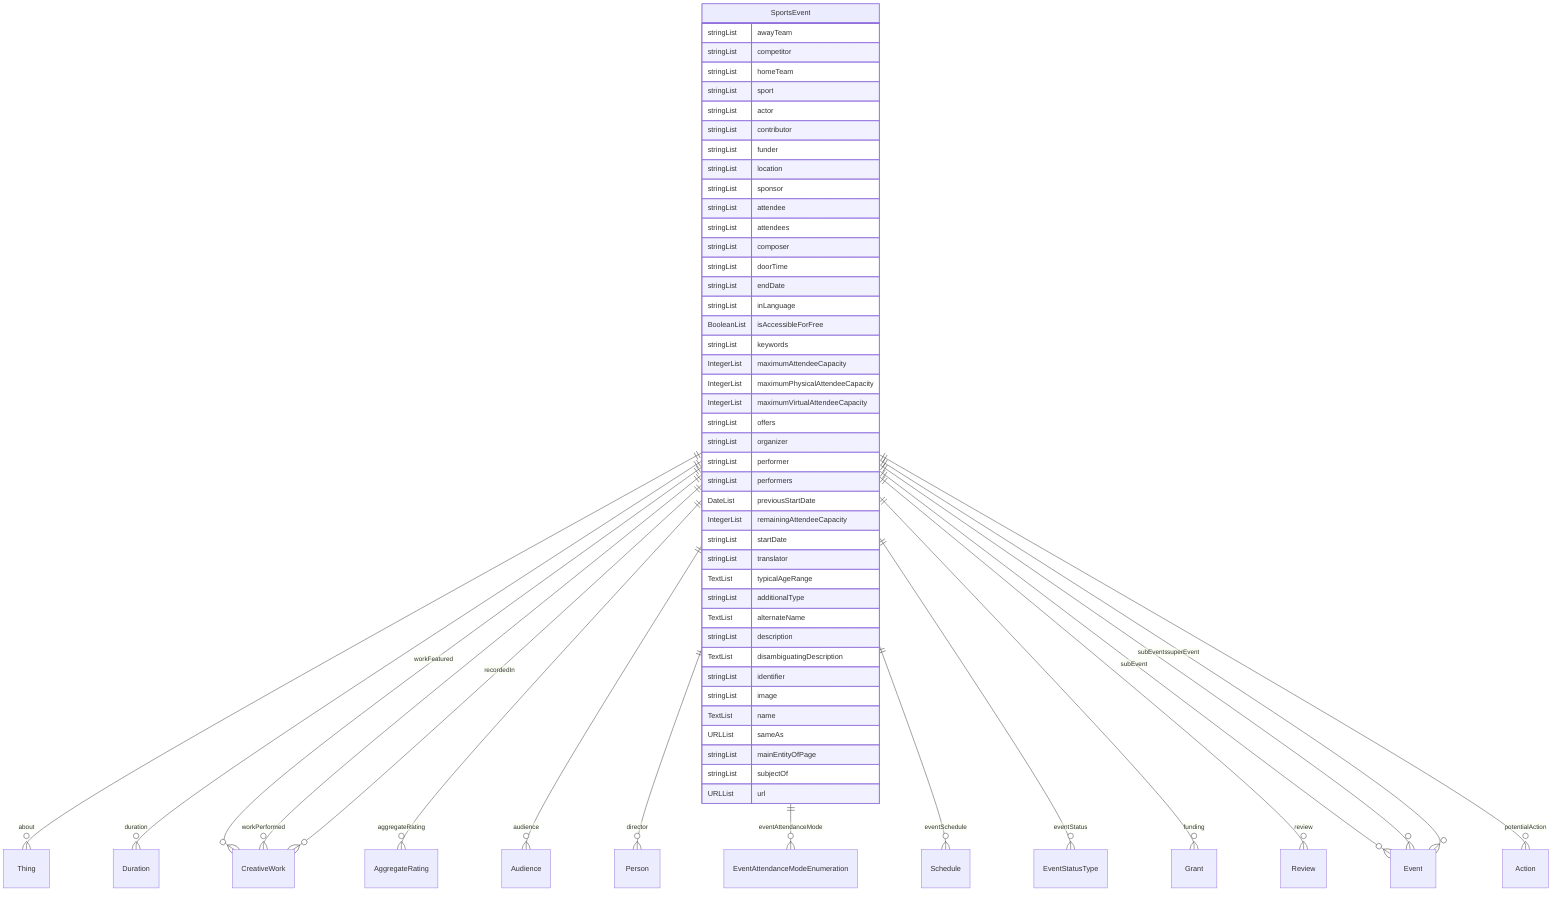 erDiagram
SportsEvent {
    stringList awayTeam  
    stringList competitor  
    stringList homeTeam  
    stringList sport  
    stringList actor  
    stringList contributor  
    stringList funder  
    stringList location  
    stringList sponsor  
    stringList attendee  
    stringList attendees  
    stringList composer  
    stringList doorTime  
    stringList endDate  
    stringList inLanguage  
    BooleanList isAccessibleForFree  
    stringList keywords  
    IntegerList maximumAttendeeCapacity  
    IntegerList maximumPhysicalAttendeeCapacity  
    IntegerList maximumVirtualAttendeeCapacity  
    stringList offers  
    stringList organizer  
    stringList performer  
    stringList performers  
    DateList previousStartDate  
    IntegerList remainingAttendeeCapacity  
    stringList startDate  
    stringList translator  
    TextList typicalAgeRange  
    stringList additionalType  
    TextList alternateName  
    stringList description  
    TextList disambiguatingDescription  
    stringList identifier  
    stringList image  
    TextList name  
    URLList sameAs  
    stringList mainEntityOfPage  
    stringList subjectOf  
    URLList url  
}

SportsEvent ||--}o Thing : "about"
SportsEvent ||--}o Duration : "duration"
SportsEvent ||--}o CreativeWork : "workFeatured"
SportsEvent ||--}o CreativeWork : "workPerformed"
SportsEvent ||--}o AggregateRating : "aggregateRating"
SportsEvent ||--}o Audience : "audience"
SportsEvent ||--}o Person : "director"
SportsEvent ||--}o EventAttendanceModeEnumeration : "eventAttendanceMode"
SportsEvent ||--}o Schedule : "eventSchedule"
SportsEvent ||--}o EventStatusType : "eventStatus"
SportsEvent ||--}o Grant : "funding"
SportsEvent ||--}o CreativeWork : "recordedIn"
SportsEvent ||--}o Review : "review"
SportsEvent ||--}o Event : "subEvent"
SportsEvent ||--}o Event : "subEvents"
SportsEvent ||--}o Event : "superEvent"
SportsEvent ||--}o Action : "potentialAction"